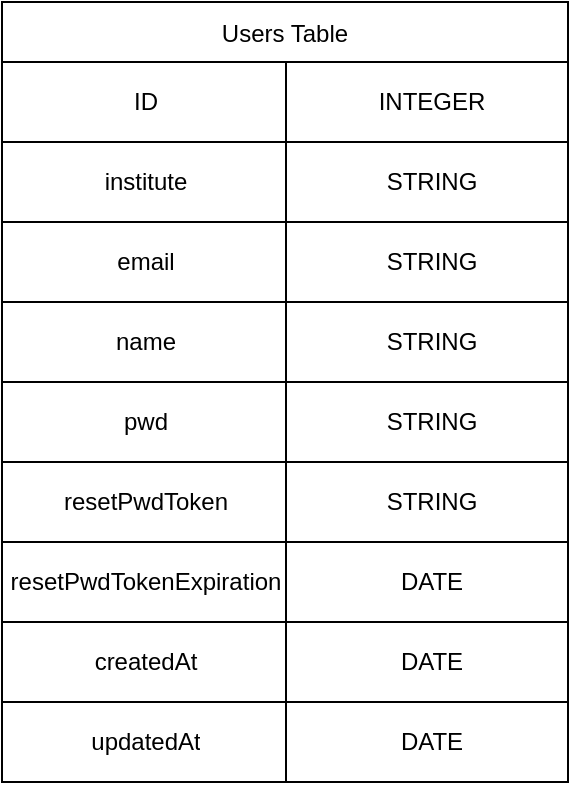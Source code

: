<mxfile version="16.4.11" type="device"><diagram id="i1ZH4dhzYFLidMa1Wh-F" name="Página-1"><mxGraphModel dx="1108" dy="553" grid="1" gridSize="10" guides="1" tooltips="1" connect="1" arrows="1" fold="1" page="1" pageScale="1" pageWidth="827" pageHeight="1169" math="0" shadow="0"><root><mxCell id="0"/><mxCell id="1" parent="0"/><mxCell id="G7_DoSDwZmKCeKEs8nGn-98" value="Users Table" style="shape=table;startSize=30;container=1;collapsible=0;childLayout=tableLayout;fontFamily=Helvetica;fontSize=12;fontColor=default;strokeColor=default;fillColor=none;" vertex="1" parent="1"><mxGeometry x="437" y="90" width="283" height="390" as="geometry"/></mxCell><mxCell id="G7_DoSDwZmKCeKEs8nGn-99" value="" style="shape=tableRow;horizontal=0;startSize=0;swimlaneHead=0;swimlaneBody=0;top=0;left=0;bottom=0;right=0;collapsible=0;dropTarget=0;fillColor=none;points=[[0,0.5],[1,0.5]];portConstraint=eastwest;fontFamily=Helvetica;fontSize=12;fontColor=default;strokeColor=default;" vertex="1" parent="G7_DoSDwZmKCeKEs8nGn-98"><mxGeometry y="30" width="283" height="40" as="geometry"/></mxCell><mxCell id="G7_DoSDwZmKCeKEs8nGn-100" value="" style="shape=partialRectangle;html=1;whiteSpace=wrap;connectable=0;overflow=hidden;fillColor=none;top=0;left=0;bottom=0;right=0;pointerEvents=1;fontFamily=Helvetica;fontSize=12;fontColor=default;startSize=0;strokeColor=default;" vertex="1" parent="G7_DoSDwZmKCeKEs8nGn-99"><mxGeometry width="142" height="40" as="geometry"><mxRectangle width="142" height="40" as="alternateBounds"/></mxGeometry></mxCell><mxCell id="G7_DoSDwZmKCeKEs8nGn-101" value="" style="shape=partialRectangle;html=1;whiteSpace=wrap;connectable=0;overflow=hidden;fillColor=none;top=0;left=0;bottom=0;right=0;pointerEvents=1;fontFamily=Helvetica;fontSize=12;fontColor=default;startSize=0;strokeColor=default;" vertex="1" parent="G7_DoSDwZmKCeKEs8nGn-99"><mxGeometry x="142" width="141" height="40" as="geometry"><mxRectangle width="141" height="40" as="alternateBounds"/></mxGeometry></mxCell><mxCell id="G7_DoSDwZmKCeKEs8nGn-102" value="" style="shape=tableRow;horizontal=0;startSize=0;swimlaneHead=0;swimlaneBody=0;top=0;left=0;bottom=0;right=0;collapsible=0;dropTarget=0;fillColor=none;points=[[0,0.5],[1,0.5]];portConstraint=eastwest;fontFamily=Helvetica;fontSize=12;fontColor=default;strokeColor=default;" vertex="1" parent="G7_DoSDwZmKCeKEs8nGn-98"><mxGeometry y="70" width="283" height="40" as="geometry"/></mxCell><mxCell id="G7_DoSDwZmKCeKEs8nGn-103" value="" style="shape=partialRectangle;html=1;whiteSpace=wrap;connectable=0;overflow=hidden;fillColor=none;top=0;left=0;bottom=0;right=0;pointerEvents=1;fontFamily=Helvetica;fontSize=12;fontColor=default;startSize=0;strokeColor=default;" vertex="1" parent="G7_DoSDwZmKCeKEs8nGn-102"><mxGeometry width="142" height="40" as="geometry"><mxRectangle width="142" height="40" as="alternateBounds"/></mxGeometry></mxCell><mxCell id="G7_DoSDwZmKCeKEs8nGn-104" value="" style="shape=partialRectangle;html=1;whiteSpace=wrap;connectable=0;overflow=hidden;fillColor=none;top=0;left=0;bottom=0;right=0;pointerEvents=1;fontFamily=Helvetica;fontSize=12;fontColor=default;startSize=0;strokeColor=default;" vertex="1" parent="G7_DoSDwZmKCeKEs8nGn-102"><mxGeometry x="142" width="141" height="40" as="geometry"><mxRectangle width="141" height="40" as="alternateBounds"/></mxGeometry></mxCell><mxCell id="G7_DoSDwZmKCeKEs8nGn-105" value="" style="shape=tableRow;horizontal=0;startSize=0;swimlaneHead=0;swimlaneBody=0;top=0;left=0;bottom=0;right=0;collapsible=0;dropTarget=0;fillColor=none;points=[[0,0.5],[1,0.5]];portConstraint=eastwest;fontFamily=Helvetica;fontSize=12;fontColor=default;strokeColor=default;" vertex="1" parent="G7_DoSDwZmKCeKEs8nGn-98"><mxGeometry y="110" width="283" height="40" as="geometry"/></mxCell><mxCell id="G7_DoSDwZmKCeKEs8nGn-106" value="" style="shape=partialRectangle;html=1;whiteSpace=wrap;connectable=0;overflow=hidden;fillColor=none;top=0;left=0;bottom=0;right=0;pointerEvents=1;fontFamily=Helvetica;fontSize=12;fontColor=default;startSize=0;strokeColor=default;" vertex="1" parent="G7_DoSDwZmKCeKEs8nGn-105"><mxGeometry width="142" height="40" as="geometry"><mxRectangle width="142" height="40" as="alternateBounds"/></mxGeometry></mxCell><mxCell id="G7_DoSDwZmKCeKEs8nGn-107" value="" style="shape=partialRectangle;html=1;whiteSpace=wrap;connectable=0;overflow=hidden;fillColor=none;top=0;left=0;bottom=0;right=0;pointerEvents=1;fontFamily=Helvetica;fontSize=12;fontColor=default;startSize=0;strokeColor=default;" vertex="1" parent="G7_DoSDwZmKCeKEs8nGn-105"><mxGeometry x="142" width="141" height="40" as="geometry"><mxRectangle width="141" height="40" as="alternateBounds"/></mxGeometry></mxCell><mxCell id="G7_DoSDwZmKCeKEs8nGn-108" value="" style="shape=tableRow;horizontal=0;startSize=0;swimlaneHead=0;swimlaneBody=0;top=0;left=0;bottom=0;right=0;collapsible=0;dropTarget=0;fillColor=none;points=[[0,0.5],[1,0.5]];portConstraint=eastwest;fontFamily=Helvetica;fontSize=12;fontColor=default;strokeColor=default;" vertex="1" parent="G7_DoSDwZmKCeKEs8nGn-98"><mxGeometry y="150" width="283" height="40" as="geometry"/></mxCell><mxCell id="G7_DoSDwZmKCeKEs8nGn-109" value="" style="shape=partialRectangle;html=1;whiteSpace=wrap;connectable=0;overflow=hidden;fillColor=none;top=0;left=0;bottom=0;right=0;pointerEvents=1;fontFamily=Helvetica;fontSize=12;fontColor=default;startSize=0;strokeColor=default;" vertex="1" parent="G7_DoSDwZmKCeKEs8nGn-108"><mxGeometry width="142" height="40" as="geometry"><mxRectangle width="142" height="40" as="alternateBounds"/></mxGeometry></mxCell><mxCell id="G7_DoSDwZmKCeKEs8nGn-110" value="" style="shape=partialRectangle;html=1;whiteSpace=wrap;connectable=0;overflow=hidden;fillColor=none;top=0;left=0;bottom=0;right=0;pointerEvents=1;fontFamily=Helvetica;fontSize=12;fontColor=default;startSize=0;strokeColor=default;" vertex="1" parent="G7_DoSDwZmKCeKEs8nGn-108"><mxGeometry x="142" width="141" height="40" as="geometry"><mxRectangle width="141" height="40" as="alternateBounds"/></mxGeometry></mxCell><mxCell id="G7_DoSDwZmKCeKEs8nGn-111" value="" style="shape=tableRow;horizontal=0;startSize=0;swimlaneHead=0;swimlaneBody=0;top=0;left=0;bottom=0;right=0;collapsible=0;dropTarget=0;fillColor=none;points=[[0,0.5],[1,0.5]];portConstraint=eastwest;fontFamily=Helvetica;fontSize=12;fontColor=default;strokeColor=default;" vertex="1" parent="G7_DoSDwZmKCeKEs8nGn-98"><mxGeometry y="190" width="283" height="40" as="geometry"/></mxCell><mxCell id="G7_DoSDwZmKCeKEs8nGn-112" value="" style="shape=partialRectangle;html=1;whiteSpace=wrap;connectable=0;overflow=hidden;fillColor=none;top=0;left=0;bottom=0;right=0;pointerEvents=1;fontFamily=Helvetica;fontSize=12;fontColor=default;startSize=0;strokeColor=default;" vertex="1" parent="G7_DoSDwZmKCeKEs8nGn-111"><mxGeometry width="142" height="40" as="geometry"><mxRectangle width="142" height="40" as="alternateBounds"/></mxGeometry></mxCell><mxCell id="G7_DoSDwZmKCeKEs8nGn-113" value="" style="shape=partialRectangle;html=1;whiteSpace=wrap;connectable=0;overflow=hidden;fillColor=none;top=0;left=0;bottom=0;right=0;pointerEvents=1;fontFamily=Helvetica;fontSize=12;fontColor=default;startSize=0;strokeColor=default;" vertex="1" parent="G7_DoSDwZmKCeKEs8nGn-111"><mxGeometry x="142" width="141" height="40" as="geometry"><mxRectangle width="141" height="40" as="alternateBounds"/></mxGeometry></mxCell><mxCell id="G7_DoSDwZmKCeKEs8nGn-114" value="" style="shape=tableRow;horizontal=0;startSize=0;swimlaneHead=0;swimlaneBody=0;top=0;left=0;bottom=0;right=0;collapsible=0;dropTarget=0;fillColor=none;points=[[0,0.5],[1,0.5]];portConstraint=eastwest;fontFamily=Helvetica;fontSize=12;fontColor=default;strokeColor=default;" vertex="1" parent="G7_DoSDwZmKCeKEs8nGn-98"><mxGeometry y="230" width="283" height="40" as="geometry"/></mxCell><mxCell id="G7_DoSDwZmKCeKEs8nGn-115" value="" style="shape=partialRectangle;html=1;whiteSpace=wrap;connectable=0;overflow=hidden;fillColor=none;top=0;left=0;bottom=0;right=0;pointerEvents=1;fontFamily=Helvetica;fontSize=12;fontColor=default;startSize=0;strokeColor=default;" vertex="1" parent="G7_DoSDwZmKCeKEs8nGn-114"><mxGeometry width="142" height="40" as="geometry"><mxRectangle width="142" height="40" as="alternateBounds"/></mxGeometry></mxCell><mxCell id="G7_DoSDwZmKCeKEs8nGn-116" value="" style="shape=partialRectangle;html=1;whiteSpace=wrap;connectable=0;overflow=hidden;fillColor=none;top=0;left=0;bottom=0;right=0;pointerEvents=1;fontFamily=Helvetica;fontSize=12;fontColor=default;startSize=0;strokeColor=default;" vertex="1" parent="G7_DoSDwZmKCeKEs8nGn-114"><mxGeometry x="142" width="141" height="40" as="geometry"><mxRectangle width="141" height="40" as="alternateBounds"/></mxGeometry></mxCell><mxCell id="G7_DoSDwZmKCeKEs8nGn-117" value="" style="shape=tableRow;horizontal=0;startSize=0;swimlaneHead=0;swimlaneBody=0;top=0;left=0;bottom=0;right=0;collapsible=0;dropTarget=0;fillColor=none;points=[[0,0.5],[1,0.5]];portConstraint=eastwest;fontFamily=Helvetica;fontSize=12;fontColor=default;strokeColor=default;" vertex="1" parent="G7_DoSDwZmKCeKEs8nGn-98"><mxGeometry y="270" width="283" height="40" as="geometry"/></mxCell><mxCell id="G7_DoSDwZmKCeKEs8nGn-118" value="" style="shape=partialRectangle;html=1;whiteSpace=wrap;connectable=0;overflow=hidden;fillColor=none;top=0;left=0;bottom=0;right=0;pointerEvents=1;fontFamily=Helvetica;fontSize=12;fontColor=default;startSize=0;strokeColor=default;" vertex="1" parent="G7_DoSDwZmKCeKEs8nGn-117"><mxGeometry width="142" height="40" as="geometry"><mxRectangle width="142" height="40" as="alternateBounds"/></mxGeometry></mxCell><mxCell id="G7_DoSDwZmKCeKEs8nGn-119" value="" style="shape=partialRectangle;html=1;whiteSpace=wrap;connectable=0;overflow=hidden;fillColor=none;top=0;left=0;bottom=0;right=0;pointerEvents=1;fontFamily=Helvetica;fontSize=12;fontColor=default;startSize=0;strokeColor=default;" vertex="1" parent="G7_DoSDwZmKCeKEs8nGn-117"><mxGeometry x="142" width="141" height="40" as="geometry"><mxRectangle width="141" height="40" as="alternateBounds"/></mxGeometry></mxCell><mxCell id="G7_DoSDwZmKCeKEs8nGn-120" value="" style="shape=tableRow;horizontal=0;startSize=0;swimlaneHead=0;swimlaneBody=0;top=0;left=0;bottom=0;right=0;collapsible=0;dropTarget=0;fillColor=none;points=[[0,0.5],[1,0.5]];portConstraint=eastwest;fontFamily=Helvetica;fontSize=12;fontColor=default;strokeColor=default;" vertex="1" parent="G7_DoSDwZmKCeKEs8nGn-98"><mxGeometry y="310" width="283" height="40" as="geometry"/></mxCell><mxCell id="G7_DoSDwZmKCeKEs8nGn-121" value="" style="shape=partialRectangle;html=1;whiteSpace=wrap;connectable=0;overflow=hidden;fillColor=none;top=0;left=0;bottom=0;right=0;pointerEvents=1;fontFamily=Helvetica;fontSize=12;fontColor=default;startSize=0;strokeColor=default;" vertex="1" parent="G7_DoSDwZmKCeKEs8nGn-120"><mxGeometry width="142" height="40" as="geometry"><mxRectangle width="142" height="40" as="alternateBounds"/></mxGeometry></mxCell><mxCell id="G7_DoSDwZmKCeKEs8nGn-122" value="" style="shape=partialRectangle;html=1;whiteSpace=wrap;connectable=0;overflow=hidden;fillColor=none;top=0;left=0;bottom=0;right=0;pointerEvents=1;fontFamily=Helvetica;fontSize=12;fontColor=default;startSize=0;strokeColor=default;" vertex="1" parent="G7_DoSDwZmKCeKEs8nGn-120"><mxGeometry x="142" width="141" height="40" as="geometry"><mxRectangle width="141" height="40" as="alternateBounds"/></mxGeometry></mxCell><mxCell id="G7_DoSDwZmKCeKEs8nGn-123" value="" style="shape=tableRow;horizontal=0;startSize=0;swimlaneHead=0;swimlaneBody=0;top=0;left=0;bottom=0;right=0;collapsible=0;dropTarget=0;fillColor=none;points=[[0,0.5],[1,0.5]];portConstraint=eastwest;fontFamily=Helvetica;fontSize=12;fontColor=default;strokeColor=default;" vertex="1" parent="G7_DoSDwZmKCeKEs8nGn-98"><mxGeometry y="350" width="283" height="40" as="geometry"/></mxCell><mxCell id="G7_DoSDwZmKCeKEs8nGn-124" value="" style="shape=partialRectangle;html=1;whiteSpace=wrap;connectable=0;overflow=hidden;fillColor=none;top=0;left=0;bottom=0;right=0;pointerEvents=1;fontFamily=Helvetica;fontSize=12;fontColor=default;startSize=0;strokeColor=default;" vertex="1" parent="G7_DoSDwZmKCeKEs8nGn-123"><mxGeometry width="142" height="40" as="geometry"><mxRectangle width="142" height="40" as="alternateBounds"/></mxGeometry></mxCell><mxCell id="G7_DoSDwZmKCeKEs8nGn-125" value="" style="shape=partialRectangle;html=1;whiteSpace=wrap;connectable=0;overflow=hidden;fillColor=none;top=0;left=0;bottom=0;right=0;pointerEvents=1;fontFamily=Helvetica;fontSize=12;fontColor=default;startSize=0;strokeColor=default;" vertex="1" parent="G7_DoSDwZmKCeKEs8nGn-123"><mxGeometry x="142" width="141" height="40" as="geometry"><mxRectangle width="141" height="40" as="alternateBounds"/></mxGeometry></mxCell><mxCell id="G7_DoSDwZmKCeKEs8nGn-126" value="ID" style="shape=partialRectangle;html=1;whiteSpace=wrap;connectable=0;overflow=hidden;fillColor=none;top=0;left=0;bottom=0;right=0;pointerEvents=1;fontFamily=Helvetica;fontSize=12;fontColor=default;startSize=0;strokeColor=default;" vertex="1" parent="1"><mxGeometry x="437" y="120" width="144" height="40" as="geometry"><mxRectangle width="144" height="40" as="alternateBounds"/></mxGeometry></mxCell><mxCell id="G7_DoSDwZmKCeKEs8nGn-127" value="INTEGER" style="shape=partialRectangle;html=1;whiteSpace=wrap;connectable=0;overflow=hidden;fillColor=none;top=0;left=0;bottom=0;right=0;pointerEvents=1;fontFamily=Helvetica;fontSize=12;fontColor=default;startSize=0;strokeColor=default;" vertex="1" parent="1"><mxGeometry x="581" y="120" width="142" height="40" as="geometry"><mxRectangle width="142" height="40" as="alternateBounds"/></mxGeometry></mxCell><mxCell id="G7_DoSDwZmKCeKEs8nGn-128" value="institute" style="shape=partialRectangle;html=1;whiteSpace=wrap;connectable=0;overflow=hidden;fillColor=none;top=0;left=0;bottom=0;right=0;pointerEvents=1;fontFamily=Helvetica;fontSize=12;fontColor=default;startSize=0;strokeColor=default;" vertex="1" parent="1"><mxGeometry x="437" y="160" width="144" height="40" as="geometry"><mxRectangle width="144" height="40" as="alternateBounds"/></mxGeometry></mxCell><mxCell id="G7_DoSDwZmKCeKEs8nGn-129" value="STRING" style="shape=partialRectangle;html=1;whiteSpace=wrap;connectable=0;overflow=hidden;fillColor=none;top=0;left=0;bottom=0;right=0;pointerEvents=1;fontFamily=Helvetica;fontSize=12;fontColor=default;startSize=0;strokeColor=default;" vertex="1" parent="1"><mxGeometry x="581" y="160" width="142" height="40" as="geometry"><mxRectangle width="142" height="40" as="alternateBounds"/></mxGeometry></mxCell><mxCell id="G7_DoSDwZmKCeKEs8nGn-130" value="email" style="shape=partialRectangle;html=1;whiteSpace=wrap;connectable=0;overflow=hidden;fillColor=none;top=0;left=0;bottom=0;right=0;pointerEvents=1;fontFamily=Helvetica;fontSize=12;fontColor=default;startSize=0;strokeColor=default;" vertex="1" parent="1"><mxGeometry x="437" y="200" width="144" height="40" as="geometry"><mxRectangle width="144" height="40" as="alternateBounds"/></mxGeometry></mxCell><mxCell id="G7_DoSDwZmKCeKEs8nGn-131" value="STRING" style="shape=partialRectangle;html=1;whiteSpace=wrap;connectable=0;overflow=hidden;fillColor=none;top=0;left=0;bottom=0;right=0;pointerEvents=1;fontFamily=Helvetica;fontSize=12;fontColor=default;startSize=0;strokeColor=default;" vertex="1" parent="1"><mxGeometry x="581" y="200" width="142" height="40" as="geometry"><mxRectangle width="142" height="40" as="alternateBounds"/></mxGeometry></mxCell><mxCell id="G7_DoSDwZmKCeKEs8nGn-132" value="name" style="shape=partialRectangle;html=1;whiteSpace=wrap;connectable=0;overflow=hidden;fillColor=none;top=0;left=0;bottom=0;right=0;pointerEvents=1;fontFamily=Helvetica;fontSize=12;fontColor=default;startSize=0;strokeColor=default;" vertex="1" parent="1"><mxGeometry x="437" y="240" width="144" height="40" as="geometry"><mxRectangle width="144" height="40" as="alternateBounds"/></mxGeometry></mxCell><mxCell id="G7_DoSDwZmKCeKEs8nGn-133" value="STRING" style="shape=partialRectangle;html=1;whiteSpace=wrap;connectable=0;overflow=hidden;fillColor=none;top=0;left=0;bottom=0;right=0;pointerEvents=1;fontFamily=Helvetica;fontSize=12;fontColor=default;startSize=0;strokeColor=default;" vertex="1" parent="1"><mxGeometry x="581" y="240" width="142" height="40" as="geometry"><mxRectangle width="142" height="40" as="alternateBounds"/></mxGeometry></mxCell><mxCell id="G7_DoSDwZmKCeKEs8nGn-134" value="pwd" style="shape=partialRectangle;html=1;whiteSpace=wrap;connectable=0;overflow=hidden;fillColor=none;top=0;left=0;bottom=0;right=0;pointerEvents=1;fontFamily=Helvetica;fontSize=12;fontColor=default;startSize=0;strokeColor=default;" vertex="1" parent="1"><mxGeometry x="437" y="280" width="144" height="40" as="geometry"><mxRectangle width="144" height="40" as="alternateBounds"/></mxGeometry></mxCell><mxCell id="G7_DoSDwZmKCeKEs8nGn-135" value="STRING" style="shape=partialRectangle;html=1;whiteSpace=wrap;connectable=0;overflow=hidden;fillColor=none;top=0;left=0;bottom=0;right=0;pointerEvents=1;fontFamily=Helvetica;fontSize=12;fontColor=default;startSize=0;strokeColor=default;" vertex="1" parent="1"><mxGeometry x="581" y="280" width="142" height="40" as="geometry"><mxRectangle width="142" height="40" as="alternateBounds"/></mxGeometry></mxCell><mxCell id="G7_DoSDwZmKCeKEs8nGn-136" value="resetPwdToken" style="shape=partialRectangle;html=1;whiteSpace=wrap;connectable=0;overflow=hidden;fillColor=none;top=0;left=0;bottom=0;right=0;pointerEvents=1;fontFamily=Helvetica;fontSize=12;fontColor=default;startSize=0;strokeColor=default;" vertex="1" parent="1"><mxGeometry x="437" y="320" width="144" height="40" as="geometry"><mxRectangle width="144" height="40" as="alternateBounds"/></mxGeometry></mxCell><mxCell id="G7_DoSDwZmKCeKEs8nGn-137" value="STRING" style="shape=partialRectangle;html=1;whiteSpace=wrap;connectable=0;overflow=hidden;fillColor=none;top=0;left=0;bottom=0;right=0;pointerEvents=1;fontFamily=Helvetica;fontSize=12;fontColor=default;startSize=0;strokeColor=default;" vertex="1" parent="1"><mxGeometry x="581" y="320" width="142" height="40" as="geometry"><mxRectangle width="142" height="40" as="alternateBounds"/></mxGeometry></mxCell><mxCell id="G7_DoSDwZmKCeKEs8nGn-138" value="resetPwdTokenExpiration" style="shape=partialRectangle;html=1;whiteSpace=wrap;connectable=0;overflow=hidden;fillColor=none;top=0;left=0;bottom=0;right=0;pointerEvents=1;fontFamily=Helvetica;fontSize=12;fontColor=default;startSize=0;strokeColor=default;" vertex="1" parent="1"><mxGeometry x="437" y="360" width="144" height="40" as="geometry"><mxRectangle width="144" height="40" as="alternateBounds"/></mxGeometry></mxCell><mxCell id="G7_DoSDwZmKCeKEs8nGn-139" value="DATE" style="shape=partialRectangle;html=1;whiteSpace=wrap;connectable=0;overflow=hidden;fillColor=none;top=0;left=0;bottom=0;right=0;pointerEvents=1;fontFamily=Helvetica;fontSize=12;fontColor=default;startSize=0;strokeColor=default;" vertex="1" parent="1"><mxGeometry x="581" y="360" width="142" height="40" as="geometry"><mxRectangle width="142" height="40" as="alternateBounds"/></mxGeometry></mxCell><mxCell id="G7_DoSDwZmKCeKEs8nGn-140" value="createdAt" style="shape=partialRectangle;html=1;whiteSpace=wrap;connectable=0;overflow=hidden;fillColor=none;top=0;left=0;bottom=0;right=0;pointerEvents=1;fontFamily=Helvetica;fontSize=12;fontColor=default;startSize=0;strokeColor=default;" vertex="1" parent="1"><mxGeometry x="437" y="400" width="144" height="40" as="geometry"><mxRectangle width="144" height="40" as="alternateBounds"/></mxGeometry></mxCell><mxCell id="G7_DoSDwZmKCeKEs8nGn-141" value="DATE" style="shape=partialRectangle;html=1;whiteSpace=wrap;connectable=0;overflow=hidden;fillColor=none;top=0;left=0;bottom=0;right=0;pointerEvents=1;fontFamily=Helvetica;fontSize=12;fontColor=default;startSize=0;strokeColor=default;" vertex="1" parent="1"><mxGeometry x="581" y="400" width="142" height="40" as="geometry"><mxRectangle width="142" height="40" as="alternateBounds"/></mxGeometry></mxCell><mxCell id="G7_DoSDwZmKCeKEs8nGn-142" value="updatedAt" style="shape=partialRectangle;html=1;whiteSpace=wrap;connectable=0;overflow=hidden;fillColor=none;top=0;left=0;bottom=0;right=0;pointerEvents=1;fontFamily=Helvetica;fontSize=12;fontColor=default;startSize=0;strokeColor=default;" vertex="1" parent="1"><mxGeometry x="437" y="440" width="144" height="40" as="geometry"><mxRectangle width="144" height="40" as="alternateBounds"/></mxGeometry></mxCell><mxCell id="G7_DoSDwZmKCeKEs8nGn-143" value="DATE" style="shape=partialRectangle;html=1;whiteSpace=wrap;connectable=0;overflow=hidden;fillColor=none;top=0;left=0;bottom=0;right=0;pointerEvents=1;fontFamily=Helvetica;fontSize=12;fontColor=default;startSize=0;strokeColor=default;" vertex="1" parent="1"><mxGeometry x="581" y="440" width="142" height="40" as="geometry"><mxRectangle width="142" height="40" as="alternateBounds"/></mxGeometry></mxCell></root></mxGraphModel></diagram></mxfile>